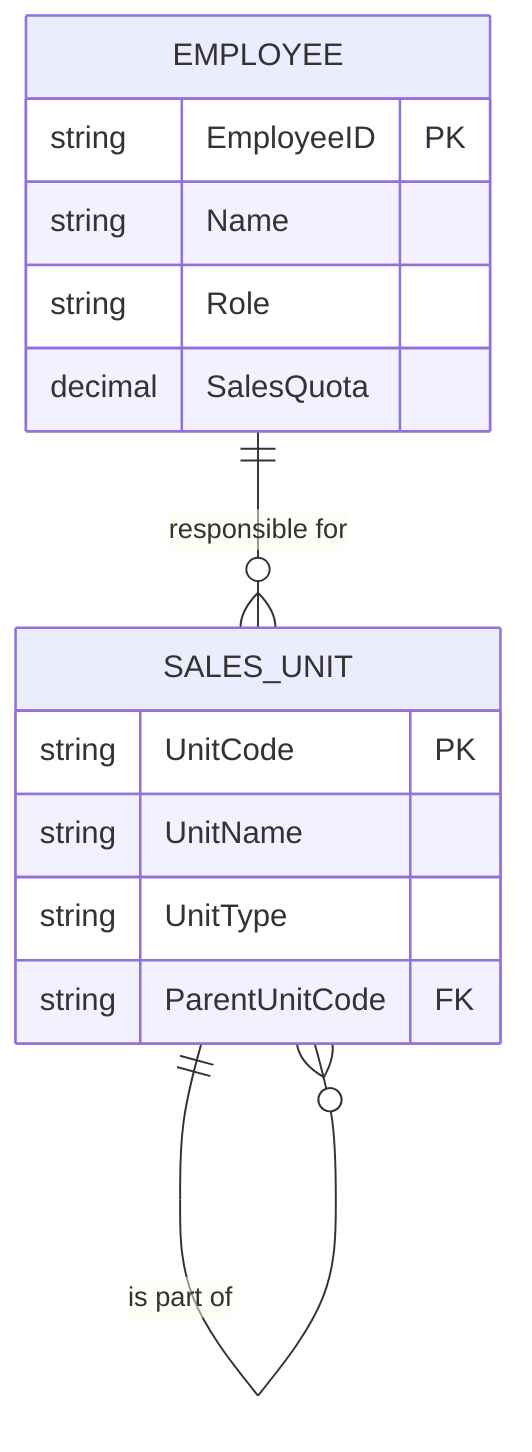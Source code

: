 erDiagram
    SALES_UNIT ||--o{ SALES_UNIT : "is part of"
    SALES_UNIT {
        string UnitCode PK
        string UnitName
        string UnitType
        string ParentUnitCode FK
    }
    EMPLOYEE ||--o{ SALES_UNIT : "responsible for"
    EMPLOYEE {
        string EmployeeID PK
        string Name
        string Role
        decimal SalesQuota
    }